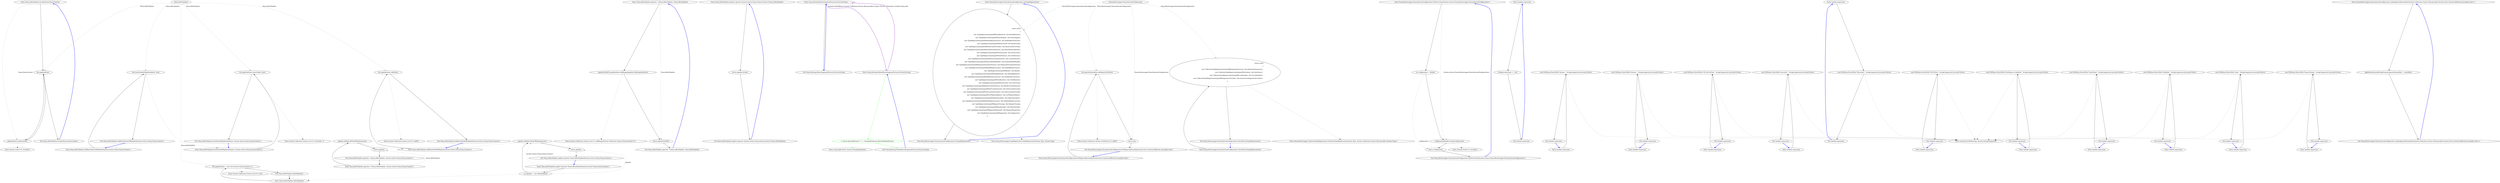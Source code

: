 digraph  {
m0_22 [cluster="Nancy.AfterPipeline.Invoke(Nancy.NancyContext)", file="DefaultRoutePatternMatcher.cs", label="Entry Nancy.AfterPipeline.Invoke(Nancy.NancyContext)", span="65-65"];
m0_23 [cluster="Nancy.AfterPipeline.Invoke(Nancy.NancyContext)", file="DefaultRoutePatternMatcher.cs", label="this.pipelineItems", span="67-67"];
m0_24 [cluster="Nancy.AfterPipeline.Invoke(Nancy.NancyContext)", file="DefaultRoutePatternMatcher.cs", label="pipelineItem.Invoke(context)", span="69-69"];
m0_25 [cluster="Nancy.AfterPipeline.Invoke(Nancy.NancyContext)", file="DefaultRoutePatternMatcher.cs", label="Exit Nancy.AfterPipeline.Invoke(Nancy.NancyContext)", span="65-65"];
m0_3 [cluster="System.Collections.Generic.List<T>.List()", file="DefaultRoutePatternMatcher.cs", label="Entry System.Collections.Generic.List<T>.List()", span="0-0"];
m0_33 [cluster="System.Collections.Generic.List<T>.Add(T)", file="DefaultRoutePatternMatcher.cs", label="Entry System.Collections.Generic.List<T>.Add(T)", span="0-0"];
m0_30 [cluster="Nancy.AfterPipeline.InsertItemAtPipelineIndex(int, System.Action<Nancy.NancyContext>)", file="DefaultRoutePatternMatcher.cs", label="Entry Nancy.AfterPipeline.InsertItemAtPipelineIndex(int, System.Action<Nancy.NancyContext>)", span="96-96"];
m0_34 [cluster="Nancy.AfterPipeline.InsertItemAtPipelineIndex(int, System.Action<Nancy.NancyContext>)", file="DefaultRoutePatternMatcher.cs", label="this.pipelineItems.Insert(index, item)", span="98-98"];
m0_35 [cluster="Nancy.AfterPipeline.InsertItemAtPipelineIndex(int, System.Action<Nancy.NancyContext>)", file="DefaultRoutePatternMatcher.cs", label="Exit Nancy.AfterPipeline.InsertItemAtPipelineIndex(int, System.Action<Nancy.NancyContext>)", span="96-96"];
m0_36 [cluster="System.Collections.Generic.List<T>.Insert(int, T)", file="DefaultRoutePatternMatcher.cs", label="Entry System.Collections.Generic.List<T>.Insert(int, T)", span="0-0"];
m0_17 [cluster="Nancy.AfterPipeline.operator +(Nancy.AfterPipeline, Nancy.AfterPipeline)", file="DefaultRoutePatternMatcher.cs", label="Entry Nancy.AfterPipeline.operator +(Nancy.AfterPipeline, Nancy.AfterPipeline)", span="59-59"];
m0_18 [cluster="Nancy.AfterPipeline.operator +(Nancy.AfterPipeline, Nancy.AfterPipeline)", file="DefaultRoutePatternMatcher.cs", label="pipelineToAddTo.pipelineItems.AddRange(pipelineToAdd.pipelineItems)", span="61-61"];
m0_19 [cluster="Nancy.AfterPipeline.operator +(Nancy.AfterPipeline, Nancy.AfterPipeline)", file="DefaultRoutePatternMatcher.cs", label="return pipelineToAddTo;", span="62-62"];
m0_20 [cluster="Nancy.AfterPipeline.operator +(Nancy.AfterPipeline, Nancy.AfterPipeline)", file="DefaultRoutePatternMatcher.cs", label="Exit Nancy.AfterPipeline.operator +(Nancy.AfterPipeline, Nancy.AfterPipeline)", span="59-59"];
m0_12 [cluster="Nancy.AfterPipeline.AddItemToEndOfPipeline(System.Action<Nancy.NancyContext>)", file="DefaultRoutePatternMatcher.cs", label="Entry Nancy.AfterPipeline.AddItemToEndOfPipeline(System.Action<Nancy.NancyContext>)", span="86-86"];
m0_31 [cluster="Nancy.AfterPipeline.AddItemToEndOfPipeline(System.Action<Nancy.NancyContext>)", file="DefaultRoutePatternMatcher.cs", label="this.pipelineItems.Add(item)", span="88-88"];
m0_32 [cluster="Nancy.AfterPipeline.AddItemToEndOfPipeline(System.Action<Nancy.NancyContext>)", file="DefaultRoutePatternMatcher.cs", label="Exit Nancy.AfterPipeline.AddItemToEndOfPipeline(System.Action<Nancy.NancyContext>)", span="86-86"];
m0_13 [cluster="Nancy.AfterPipeline.operator +(Nancy.AfterPipeline, System.Action<Nancy.NancyContext>)", file="DefaultRoutePatternMatcher.cs", label="Entry Nancy.AfterPipeline.operator +(Nancy.AfterPipeline, System.Action<Nancy.NancyContext>)", span="53-53"];
m0_14 [cluster="Nancy.AfterPipeline.operator +(Nancy.AfterPipeline, System.Action<Nancy.NancyContext>)", file="DefaultRoutePatternMatcher.cs", label="pipeline.AddItemToEndOfPipeline(action)", span="55-55"];
m0_15 [cluster="Nancy.AfterPipeline.operator +(Nancy.AfterPipeline, System.Action<Nancy.NancyContext>)", file="DefaultRoutePatternMatcher.cs", label="return pipeline;", span="56-56"];
m0_16 [cluster="Nancy.AfterPipeline.operator +(Nancy.AfterPipeline, System.Action<Nancy.NancyContext>)", file="DefaultRoutePatternMatcher.cs", label="Exit Nancy.AfterPipeline.operator +(Nancy.AfterPipeline, System.Action<Nancy.NancyContext>)", span="53-53"];
m0_4 [cluster="Nancy.AfterPipeline.implicit operator System.Action<Nancy.NancyContext>(Nancy.AfterPipeline)", file="DefaultRoutePatternMatcher.cs", label="Entry Nancy.AfterPipeline.implicit operator System.Action<Nancy.NancyContext>(Nancy.AfterPipeline)", span="41-41"];
m0_5 [cluster="Nancy.AfterPipeline.implicit operator System.Action<Nancy.NancyContext>(Nancy.AfterPipeline)", file="DefaultRoutePatternMatcher.cs", label="return pipeline.Invoke;", span="43-43"];
m0_6 [cluster="Nancy.AfterPipeline.implicit operator System.Action<Nancy.NancyContext>(Nancy.AfterPipeline)", file="DefaultRoutePatternMatcher.cs", label="Exit Nancy.AfterPipeline.implicit operator System.Action<Nancy.NancyContext>(Nancy.AfterPipeline)", span="41-41"];
m0_26 [cluster="System.Action<T>.Invoke(T)", file="DefaultRoutePatternMatcher.cs", label="Entry System.Action<T>.Invoke(T)", span="0-0"];
m0_27 [cluster="Nancy.AfterPipeline.AddItemToStartOfPipeline(System.Action<Nancy.NancyContext>)", file="DefaultRoutePatternMatcher.cs", label="Entry Nancy.AfterPipeline.AddItemToStartOfPipeline(System.Action<Nancy.NancyContext>)", span="77-77"];
m0_28 [cluster="Nancy.AfterPipeline.AddItemToStartOfPipeline(System.Action<Nancy.NancyContext>)", file="DefaultRoutePatternMatcher.cs", label="this.InsertItemAtPipelineIndex(0, item)", span="79-79"];
m0_29 [cluster="Nancy.AfterPipeline.AddItemToStartOfPipeline(System.Action<Nancy.NancyContext>)", file="DefaultRoutePatternMatcher.cs", label="Exit Nancy.AfterPipeline.AddItemToStartOfPipeline(System.Action<Nancy.NancyContext>)", span="77-77"];
m0_0 [cluster="Nancy.AfterPipeline.AfterPipeline()", file="DefaultRoutePatternMatcher.cs", label="Entry Nancy.AfterPipeline.AfterPipeline()", span="25-25"];
m0_1 [cluster="Nancy.AfterPipeline.AfterPipeline()", file="DefaultRoutePatternMatcher.cs", label="this.pipelineItems = new List<Action<NancyContext>>()", span="27-27"];
m0_2 [cluster="Nancy.AfterPipeline.AfterPipeline()", file="DefaultRoutePatternMatcher.cs", label="Exit Nancy.AfterPipeline.AfterPipeline()", span="25-25"];
m0_7 [cluster="Nancy.AfterPipeline.implicit operator Nancy.AfterPipeline(System.Action<Nancy.NancyContext>)", file="DefaultRoutePatternMatcher.cs", label="Entry Nancy.AfterPipeline.implicit operator Nancy.AfterPipeline(System.Action<Nancy.NancyContext>)", span="46-46"];
m0_8 [cluster="Nancy.AfterPipeline.implicit operator Nancy.AfterPipeline(System.Action<Nancy.NancyContext>)", file="DefaultRoutePatternMatcher.cs", label="var pipeline = new AfterPipeline()", span="48-48"];
m0_9 [cluster="Nancy.AfterPipeline.implicit operator Nancy.AfterPipeline(System.Action<Nancy.NancyContext>)", file="DefaultRoutePatternMatcher.cs", label="pipeline.AddItemToEndOfPipeline(action)", span="49-49"];
m0_10 [cluster="Nancy.AfterPipeline.implicit operator Nancy.AfterPipeline(System.Action<Nancy.NancyContext>)", file="DefaultRoutePatternMatcher.cs", label="return pipeline;", span="50-50"];
m0_11 [cluster="Nancy.AfterPipeline.implicit operator Nancy.AfterPipeline(System.Action<Nancy.NancyContext>)", file="DefaultRoutePatternMatcher.cs", label="Exit Nancy.AfterPipeline.implicit operator Nancy.AfterPipeline(System.Action<Nancy.NancyContext>)", span="46-46"];
m0_21 [cluster="System.Collections.Generic.List<T>.AddRange(System.Collections.Generic.IEnumerable<T>)", file="DefaultRoutePatternMatcher.cs", label="Entry System.Collections.Generic.List<T>.AddRange(System.Collections.Generic.IEnumerable<T>)", span="0-0"];
m0_37 [file="DefaultRoutePatternMatcher.cs", label="Nancy.AfterPipeline", span=""];
m2_0 [cluster="Nancy.Routing.IRouteSegmentExtractor.Extract(string)", file="IRouteSegmentExtractor.cs", label="Entry Nancy.Routing.IRouteSegmentExtractor.Extract(string)", span="15-15"];
m2_1 [cluster="Nancy.Routing.IRouteSegmentExtractor.Extract(string)", file="IRouteSegmentExtractor.cs", label="Exit Nancy.Routing.IRouteSegmentExtractor.Extract(string)", span="15-15"];
m2_2 [cluster="Nancy.Routing.DefaultRouteSegmentExtractor.Extract(string)", file="IRouteSegmentExtractor.cs", label="Entry Nancy.Routing.DefaultRouteSegmentExtractor.Extract(string)", span="28-28"];
m2_3 [cluster="Nancy.Routing.DefaultRouteSegmentExtractor.Extract(string)", color=green, community=0, file="IRouteSegmentExtractor.cs", label="3: return path.Split(new[] { '/' }, StringSplitOptions.RemoveEmptyEntries);", span="30-30"];
m2_4 [cluster="Nancy.Routing.DefaultRouteSegmentExtractor.Extract(string)", file="IRouteSegmentExtractor.cs", label="Exit Nancy.Routing.DefaultRouteSegmentExtractor.Extract(string)", span="28-28"];
m2_5 [cluster="string.Split(char[], System.StringSplitOptions)", file="IRouteSegmentExtractor.cs", label="Entry string.Split(char[], System.StringSplitOptions)", span="0-0"];
m3_46 [cluster="Nancy.Bootstrapper.NancyInternalConfiguration.GetTypeRegistations()", file="NancyInternalConfiguration.cs", label="Entry Nancy.Bootstrapper.NancyInternalConfiguration.GetTypeRegistations()", span="214-214"];
m3_47 [cluster="Nancy.Bootstrapper.NancyInternalConfiguration.GetTypeRegistations()", file="NancyInternalConfiguration.cs", label="return new[]\r\n            {\r\n                new TypeRegistration(typeof(IRouteResolver), this.RouteResolver),\r\n                new TypeRegistration(typeof(INancyEngine), this.NancyEngine),\r\n                new TypeRegistration(typeof(IModuleKeyGenerator), this.ModuleKeyGenerator),\r\n                new TypeRegistration(typeof(IRouteCache), this.RouteCache),\r\n                new TypeRegistration(typeof(IRouteCacheProvider), this.RouteCacheProvider),\r\n                new TypeRegistration(typeof(IRoutePatternMatcher), this.RoutePatternMatcher),\r\n                new TypeRegistration(typeof(IViewLocator), this.ViewLocator),\r\n                new TypeRegistration(typeof(IViewFactory), this.ViewFactory),\r\n                new TypeRegistration(typeof(INancyContextFactory), this.ContextFactory),\r\n                new TypeRegistration(typeof(INancyModuleBuilder), this.NancyModuleBuilder),\r\n                new TypeRegistration(typeof(IResponseFormatterFactory), this.ResponseFormatterFactory),\r\n                new TypeRegistration(typeof(IModelBinderLocator), this.ModelBinderLocator), \r\n                new TypeRegistration(typeof(IBinder), this.Binder), \r\n                new TypeRegistration(typeof(BindingDefaults), this.BindingDefaults), \r\n                new TypeRegistration(typeof(IFieldNameConverter), this.FieldNameConverter), \r\n                new TypeRegistration(typeof(IViewResolver), this.ViewResolver),\r\n                new TypeRegistration(typeof(IViewCache), this.ViewCache),\r\n                new TypeRegistration(typeof(IRenderContextFactory), this.RenderContextFactory),\r\n                new TypeRegistration(typeof(IViewLocationCache), this.ViewLocationCache),\r\n                new TypeRegistration(typeof(IViewLocationProvider), this.ViewLocationProvider),\r\n                new TypeRegistration(typeof(ICsrfTokenValidator), this.CsrfTokenValidator), \r\n                new TypeRegistration(typeof(IObjectSerializer), this.ObjectSerializer), \r\n                new TypeRegistration(typeof(IModelValidatorLocator), this.ModelValidatorLocator),\r\n                new TypeRegistration(typeof(IRequestTracing), this.RequestTracing),\r\n                new TypeRegistration(typeof(IRouteInvoker), this.RouteInvoker),\r\n                new TypeRegistration(typeof(IRequestDispatcher), this.RequestDispatcher),\r\n                new TypeRegistration(typeof(IDiagnostics), this.Diagnostics), \r\n            };", span="216-245"];
m3_48 [cluster="Nancy.Bootstrapper.NancyInternalConfiguration.GetTypeRegistations()", file="NancyInternalConfiguration.cs", label="Exit Nancy.Bootstrapper.NancyInternalConfiguration.GetTypeRegistations()", span="214-214"];
m3_58 [cluster="System.Collections.Generic.ICollection<T>.Add(T)", file="NancyInternalConfiguration.cs", label="Entry System.Collections.Generic.ICollection<T>.Add(T)", span="0-0"];
m3_54 [cluster="Nancy.Bootstrapper.NancyInternalConfiguration.WithIgnoredAssembly(System.Func<System.Reflection.Assembly, bool>)", file="NancyInternalConfiguration.cs", label="Entry Nancy.Bootstrapper.NancyInternalConfiguration.WithIgnoredAssembly(System.Func<System.Reflection.Assembly, bool>)", span="268-268"];
m3_55 [cluster="Nancy.Bootstrapper.NancyInternalConfiguration.WithIgnoredAssembly(System.Func<System.Reflection.Assembly, bool>)", file="NancyInternalConfiguration.cs", label="this.ignoredAssemblies.Add(ignorePredicate)", span="270-270"];
m3_56 [cluster="Nancy.Bootstrapper.NancyInternalConfiguration.WithIgnoredAssembly(System.Func<System.Reflection.Assembly, bool>)", file="NancyInternalConfiguration.cs", label="return this;", span="272-272"];
m3_57 [cluster="Nancy.Bootstrapper.NancyInternalConfiguration.WithIgnoredAssembly(System.Func<System.Reflection.Assembly, bool>)", file="NancyInternalConfiguration.cs", label="Exit Nancy.Bootstrapper.NancyInternalConfiguration.WithIgnoredAssembly(System.Func<System.Reflection.Assembly, bool>)", span="268-268"];
m3_49 [cluster="Nancy.Bootstrapper.TypeRegistration.TypeRegistration(System.Type, System.Type)", file="NancyInternalConfiguration.cs", label="Entry Nancy.Bootstrapper.TypeRegistration.TypeRegistration(System.Type, System.Type)", span="14-14"];
m3_50 [cluster="Nancy.Bootstrapper.NancyInternalConfiguration.GetCollectionTypeRegistrations()", file="NancyInternalConfiguration.cs", label="Entry Nancy.Bootstrapper.NancyInternalConfiguration.GetCollectionTypeRegistrations()", span="252-252"];
m3_51 [cluster="Nancy.Bootstrapper.NancyInternalConfiguration.GetCollectionTypeRegistrations()", file="NancyInternalConfiguration.cs", label="return new[]\r\n            {\r\n                new CollectionTypeRegistration(typeof(IResponseProcessor), this.ResponseProcessors), \r\n                new CollectionTypeRegistration(typeof(ISerializer), this.Serializers), \r\n                new CollectionTypeRegistration(typeof(IErrorHandler), this.ErrorHandlers), \r\n                new CollectionTypeRegistration(typeof(IDiagnosticsProvider), this.InteractiveDiagnosticProviders), \r\n            };", span="254-260"];
m3_52 [cluster="Nancy.Bootstrapper.NancyInternalConfiguration.GetCollectionTypeRegistrations()", file="NancyInternalConfiguration.cs", label="Exit Nancy.Bootstrapper.NancyInternalConfiguration.GetCollectionTypeRegistrations()", span="252-252"];
m3_40 [cluster="Nancy.Bootstrapper.NancyInternalConfiguration.WithOverrides(System.Action<Nancy.Bootstrapper.NancyInternalConfiguration>)", file="NancyInternalConfiguration.cs", label="Entry Nancy.Bootstrapper.NancyInternalConfiguration.WithOverrides(System.Action<Nancy.Bootstrapper.NancyInternalConfiguration>)", span="201-201"];
m3_41 [cluster="Nancy.Bootstrapper.NancyInternalConfiguration.WithOverrides(System.Action<Nancy.Bootstrapper.NancyInternalConfiguration>)", file="NancyInternalConfiguration.cs", label="var configuration = Default", span="203-203"];
m3_42 [cluster="Nancy.Bootstrapper.NancyInternalConfiguration.WithOverrides(System.Action<Nancy.Bootstrapper.NancyInternalConfiguration>)", file="NancyInternalConfiguration.cs", label="configurationBuilder.Invoke(configuration)", span="205-205"];
m3_43 [cluster="Nancy.Bootstrapper.NancyInternalConfiguration.WithOverrides(System.Action<Nancy.Bootstrapper.NancyInternalConfiguration>)", file="NancyInternalConfiguration.cs", label="return configuration;", span="207-207"];
m3_44 [cluster="Nancy.Bootstrapper.NancyInternalConfiguration.WithOverrides(System.Action<Nancy.Bootstrapper.NancyInternalConfiguration>)", file="NancyInternalConfiguration.cs", label="Exit Nancy.Bootstrapper.NancyInternalConfiguration.WithOverrides(System.Action<Nancy.Bootstrapper.NancyInternalConfiguration>)", span="201-201"];
m3_53 [cluster="Nancy.Bootstrapper.CollectionTypeRegistration.CollectionTypeRegistration(System.Type, System.Collections.Generic.IEnumerable<System.Type>)", file="NancyInternalConfiguration.cs", label="Entry Nancy.Bootstrapper.CollectionTypeRegistration.CollectionTypeRegistration(System.Type, System.Collections.Generic.IEnumerable<System.Type>)", span="19-19"];
m3_45 [cluster="System.Action<T>.Invoke(T)", file="NancyInternalConfiguration.cs", label="Entry System.Action<T>.Invoke(T)", span="0-0"];
m3_37 [cluster="lambda expression", file="NancyInternalConfiguration.cs", label="Entry lambda expression", span="187-187"];
m3_0 [cluster="lambda expression", file="NancyInternalConfiguration.cs", label="Entry lambda expression", span="35-35"];
m3_1 [cluster="lambda expression", file="NancyInternalConfiguration.cs", label="asm.FullName.StartsWith(''Microsoft.'', StringComparison.InvariantCulture)", span="35-35"];
m3_2 [cluster="lambda expression", file="NancyInternalConfiguration.cs", label="Exit lambda expression", span="35-35"];
m3_4 [cluster="lambda expression", file="NancyInternalConfiguration.cs", label="Entry lambda expression", span="36-36"];
m3_5 [cluster="lambda expression", file="NancyInternalConfiguration.cs", label="asm.FullName.StartsWith(''System.'', StringComparison.InvariantCulture)", span="36-36"];
m3_6 [cluster="lambda expression", file="NancyInternalConfiguration.cs", label="Exit lambda expression", span="36-36"];
m3_7 [cluster="lambda expression", file="NancyInternalConfiguration.cs", label="Entry lambda expression", span="37-37"];
m3_8 [cluster="lambda expression", file="NancyInternalConfiguration.cs", label="asm.FullName.StartsWith(''System,'', StringComparison.InvariantCulture)", span="37-37"];
m3_9 [cluster="lambda expression", file="NancyInternalConfiguration.cs", label="Exit lambda expression", span="37-37"];
m3_10 [cluster="lambda expression", file="NancyInternalConfiguration.cs", label="Entry lambda expression", span="38-38"];
m3_11 [cluster="lambda expression", file="NancyInternalConfiguration.cs", label="asm.FullName.StartsWith(''CR_ExtUnitTest'', StringComparison.InvariantCulture)", span="38-38"];
m3_12 [cluster="lambda expression", file="NancyInternalConfiguration.cs", label="Exit lambda expression", span="38-38"];
m3_13 [cluster="lambda expression", file="NancyInternalConfiguration.cs", label="Entry lambda expression", span="39-39"];
m3_14 [cluster="lambda expression", file="NancyInternalConfiguration.cs", label="asm.FullName.StartsWith(''mscorlib,'', StringComparison.InvariantCulture)", span="39-39"];
m3_15 [cluster="lambda expression", file="NancyInternalConfiguration.cs", label="Exit lambda expression", span="39-39"];
m3_16 [cluster="lambda expression", file="NancyInternalConfiguration.cs", label="Entry lambda expression", span="40-40"];
m3_17 [cluster="lambda expression", file="NancyInternalConfiguration.cs", label="asm.FullName.StartsWith(''CR_VSTest'', StringComparison.InvariantCulture)", span="40-40"];
m3_18 [cluster="lambda expression", file="NancyInternalConfiguration.cs", label="Exit lambda expression", span="40-40"];
m3_19 [cluster="lambda expression", file="NancyInternalConfiguration.cs", label="Entry lambda expression", span="41-41"];
m3_20 [cluster="lambda expression", file="NancyInternalConfiguration.cs", label="asm.FullName.StartsWith(''DevExpress.CodeRush'', StringComparison.InvariantCulture)", span="41-41"];
m3_21 [cluster="lambda expression", file="NancyInternalConfiguration.cs", label="Exit lambda expression", span="41-41"];
m3_22 [cluster="lambda expression", file="NancyInternalConfiguration.cs", label="Entry lambda expression", span="42-42"];
m3_23 [cluster="lambda expression", file="NancyInternalConfiguration.cs", label="asm.FullName.StartsWith(''IronPython'', StringComparison.InvariantCulture)", span="42-42"];
m3_24 [cluster="lambda expression", file="NancyInternalConfiguration.cs", label="Exit lambda expression", span="42-42"];
m3_25 [cluster="lambda expression", file="NancyInternalConfiguration.cs", label="Entry lambda expression", span="43-43"];
m3_26 [cluster="lambda expression", file="NancyInternalConfiguration.cs", label="asm.FullName.StartsWith(''IronRuby'', StringComparison.InvariantCulture)", span="43-43"];
m3_27 [cluster="lambda expression", file="NancyInternalConfiguration.cs", label="Exit lambda expression", span="43-43"];
m3_28 [cluster="lambda expression", file="NancyInternalConfiguration.cs", label="Entry lambda expression", span="44-44"];
m3_29 [cluster="lambda expression", file="NancyInternalConfiguration.cs", label="asm.FullName.StartsWith(''xunit'', StringComparison.InvariantCulture)", span="44-44"];
m3_30 [cluster="lambda expression", file="NancyInternalConfiguration.cs", label="Exit lambda expression", span="44-44"];
m3_31 [cluster="lambda expression", file="NancyInternalConfiguration.cs", label="Entry lambda expression", span="45-45"];
m3_32 [cluster="lambda expression", file="NancyInternalConfiguration.cs", label="asm.FullName.StartsWith(''Nancy.Testing'', StringComparison.InvariantCulture)", span="45-45"];
m3_33 [cluster="lambda expression", file="NancyInternalConfiguration.cs", label="Exit lambda expression", span="45-45"];
m3_38 [cluster="lambda expression", file="NancyInternalConfiguration.cs", label="tr.RegistrationType == null", span="187-187"];
m3_39 [cluster="lambda expression", file="NancyInternalConfiguration.cs", label="Exit lambda expression", span="187-187"];
m3_34 [cluster="Nancy.Bootstrapper.NancyInternalConfiguration.UpdateIgnoredAssemblies(System.Collections.Generic.IEnumerable<System.Func<System.Reflection.Assembly, bool>>)", file="NancyInternalConfiguration.cs", label="Entry Nancy.Bootstrapper.NancyInternalConfiguration.UpdateIgnoredAssemblies(System.Collections.Generic.IEnumerable<System.Func<System.Reflection.Assembly, bool>>)", span="173-173"];
m3_35 [cluster="Nancy.Bootstrapper.NancyInternalConfiguration.UpdateIgnoredAssemblies(System.Collections.Generic.IEnumerable<System.Func<System.Reflection.Assembly, bool>>)", file="NancyInternalConfiguration.cs", label="AppDomainAssemblyTypeScanner.IgnoredAssemblies = assemblies", span="175-175"];
m3_36 [cluster="Nancy.Bootstrapper.NancyInternalConfiguration.UpdateIgnoredAssemblies(System.Collections.Generic.IEnumerable<System.Func<System.Reflection.Assembly, bool>>)", file="NancyInternalConfiguration.cs", label="Exit Nancy.Bootstrapper.NancyInternalConfiguration.UpdateIgnoredAssemblies(System.Collections.Generic.IEnumerable<System.Func<System.Reflection.Assembly, bool>>)", span="173-173"];
m3_3 [cluster="string.StartsWith(string, System.StringComparison)", file="NancyInternalConfiguration.cs", label="Entry string.StartsWith(string, System.StringComparison)", span="0-0"];
m3_59 [file="NancyInternalConfiguration.cs", label="Nancy.Bootstrapper.NancyInternalConfiguration", span=""];
m0_22 -> m0_23  [key=0, style=solid];
m0_22 -> m0_24  [color=darkseagreen4, key=1, label="Nancy.NancyContext", style=dashed];
m0_23 -> m0_24  [key=0, style=solid];
m0_23 -> m0_25  [key=0, style=solid];
m0_24 -> m0_23  [key=0, style=solid];
m0_24 -> m0_26  [key=2, style=dotted];
m0_25 -> m0_22  [color=blue, key=0, style=bold];
m0_30 -> m0_34  [key=0, style=solid];
m0_34 -> m0_35  [key=0, style=solid];
m0_34 -> m0_36  [key=2, style=dotted];
m0_35 -> m0_30  [color=blue, key=0, style=bold];
m0_17 -> m0_18  [key=0, style=solid];
m0_17 -> m0_19  [color=darkseagreen4, key=1, label="Nancy.AfterPipeline", style=dashed];
m0_18 -> m0_19  [key=0, style=solid];
m0_18 -> m0_21  [key=2, style=dotted];
m0_19 -> m0_20  [key=0, style=solid];
m0_20 -> m0_17  [color=blue, key=0, style=bold];
m0_12 -> m0_31  [key=0, style=solid];
m0_31 -> m0_32  [key=0, style=solid];
m0_31 -> m0_33  [key=2, style=dotted];
m0_32 -> m0_12  [color=blue, key=0, style=bold];
m0_13 -> m0_14  [key=0, style=solid];
m0_13 -> m0_15  [color=darkseagreen4, key=1, label="Nancy.AfterPipeline", style=dashed];
m0_14 -> m0_15  [key=0, style=solid];
m0_14 -> m0_12  [key=2, style=dotted];
m0_15 -> m0_16  [key=0, style=solid];
m0_16 -> m0_13  [color=blue, key=0, style=bold];
m0_4 -> m0_5  [key=0, style=solid];
m0_5 -> m0_6  [key=0, style=solid];
m0_6 -> m0_4  [color=blue, key=0, style=bold];
m0_27 -> m0_28  [key=0, style=solid];
m0_28 -> m0_29  [key=0, style=solid];
m0_28 -> m0_30  [key=2, style=dotted];
m0_29 -> m0_27  [color=blue, key=0, style=bold];
m0_0 -> m0_1  [key=0, style=solid];
m0_1 -> m0_2  [key=0, style=solid];
m0_1 -> m0_3  [key=2, style=dotted];
m0_2 -> m0_0  [color=blue, key=0, style=bold];
m0_7 -> m0_8  [key=0, style=solid];
m0_7 -> m0_9  [color=darkseagreen4, key=1, label="System.Action<Nancy.NancyContext>", style=dashed];
m0_8 -> m0_9  [key=0, style=solid];
m0_8 -> m0_0  [key=2, style=dotted];
m0_8 -> m0_10  [color=darkseagreen4, key=1, label=pipeline, style=dashed];
m0_9 -> m0_10  [key=0, style=solid];
m0_9 -> m0_12  [key=2, style=dotted];
m0_10 -> m0_11  [key=0, style=solid];
m0_11 -> m0_7  [color=blue, key=0, style=bold];
m0_37 -> m0_1  [color=darkseagreen4, key=1, label="Nancy.AfterPipeline", style=dashed];
m0_37 -> m0_23  [color=darkseagreen4, key=1, label="Nancy.AfterPipeline", style=dashed];
m0_37 -> m0_28  [color=darkseagreen4, key=1, label="Nancy.AfterPipeline", style=dashed];
m0_37 -> m0_31  [color=darkseagreen4, key=1, label="Nancy.AfterPipeline", style=dashed];
m0_37 -> m0_34  [color=darkseagreen4, key=1, label="Nancy.AfterPipeline", style=dashed];
m2_0 -> m2_2  [color=darkorchid, key=3, label="method methodReturn System.Collections.Generic.IEnumerable<string> Extract", style=bold];
m2_0 -> m2_1  [key=0, style=solid];
m2_1 -> m2_0  [color=blue, key=0, style=bold];
m2_2 -> m2_3  [color=green, key=0, style=solid];
m2_2 -> m2_0  [color=darkorchid, key=3, label="Parameter variable string path", style=bold];
m2_3 -> m2_4  [color=green, key=0, style=solid];
m2_3 -> m2_5  [color=green, key=2, style=dotted];
m2_4 -> m2_2  [color=blue, key=0, style=bold];
m3_46 -> m3_47  [key=0, style=solid];
m3_47 -> m3_48  [key=0, style=solid];
m3_47 -> m3_49  [key=2, style=dotted];
m3_48 -> m3_46  [color=blue, key=0, style=bold];
m3_54 -> m3_55  [key=0, style=solid];
m3_55 -> m3_56  [key=0, style=solid];
m3_55 -> m3_58  [key=2, style=dotted];
m3_56 -> m3_57  [key=0, style=solid];
m3_57 -> m3_54  [color=blue, key=0, style=bold];
m3_50 -> m3_51  [key=0, style=solid];
m3_51 -> m3_52  [key=0, style=solid];
m3_51 -> m3_53  [key=2, style=dotted];
m3_52 -> m3_50  [color=blue, key=0, style=bold];
m3_40 -> m3_41  [key=0, style=solid];
m3_40 -> m3_42  [color=darkseagreen4, key=1, label="System.Action<Nancy.Bootstrapper.NancyInternalConfiguration>", style=dashed];
m3_41 -> m3_42  [key=0, style=solid];
m3_41 -> m3_43  [color=darkseagreen4, key=1, label=configuration, style=dashed];
m3_42 -> m3_43  [key=0, style=solid];
m3_42 -> m3_45  [key=2, style=dotted];
m3_43 -> m3_44  [key=0, style=solid];
m3_44 -> m3_40  [color=blue, key=0, style=bold];
m3_37 -> m3_38  [key=0, style=solid];
m3_0 -> m3_1  [key=0, style=solid];
m3_1 -> m3_2  [key=0, style=solid];
m3_1 -> m3_3  [key=2, style=dotted];
m3_2 -> m3_0  [color=blue, key=0, style=bold];
m3_4 -> m3_5  [key=0, style=solid];
m3_5 -> m3_6  [key=0, style=solid];
m3_5 -> m3_3  [key=2, style=dotted];
m3_6 -> m3_4  [color=blue, key=0, style=bold];
m3_7 -> m3_8  [key=0, style=solid];
m3_8 -> m3_9  [key=0, style=solid];
m3_8 -> m3_3  [key=2, style=dotted];
m3_9 -> m3_7  [color=blue, key=0, style=bold];
m3_10 -> m3_11  [key=0, style=solid];
m3_11 -> m3_12  [key=0, style=solid];
m3_11 -> m3_3  [key=2, style=dotted];
m3_12 -> m3_10  [color=blue, key=0, style=bold];
m3_13 -> m3_14  [key=0, style=solid];
m3_14 -> m3_15  [key=0, style=solid];
m3_14 -> m3_3  [key=2, style=dotted];
m3_15 -> m3_13  [color=blue, key=0, style=bold];
m3_16 -> m3_17  [key=0, style=solid];
m3_17 -> m3_18  [key=0, style=solid];
m3_17 -> m3_3  [key=2, style=dotted];
m3_18 -> m3_16  [color=blue, key=0, style=bold];
m3_19 -> m3_20  [key=0, style=solid];
m3_20 -> m3_21  [key=0, style=solid];
m3_20 -> m3_3  [key=2, style=dotted];
m3_21 -> m3_19  [color=blue, key=0, style=bold];
m3_22 -> m3_23  [key=0, style=solid];
m3_23 -> m3_24  [key=0, style=solid];
m3_23 -> m3_3  [key=2, style=dotted];
m3_24 -> m3_22  [color=blue, key=0, style=bold];
m3_25 -> m3_26  [key=0, style=solid];
m3_26 -> m3_27  [key=0, style=solid];
m3_26 -> m3_3  [key=2, style=dotted];
m3_27 -> m3_25  [color=blue, key=0, style=bold];
m3_28 -> m3_29  [key=0, style=solid];
m3_29 -> m3_30  [key=0, style=solid];
m3_29 -> m3_3  [key=2, style=dotted];
m3_30 -> m3_28  [color=blue, key=0, style=bold];
m3_31 -> m3_32  [key=0, style=solid];
m3_32 -> m3_33  [key=0, style=solid];
m3_32 -> m3_3  [key=2, style=dotted];
m3_33 -> m3_31  [color=blue, key=0, style=bold];
m3_38 -> m3_39  [key=0, style=solid];
m3_39 -> m3_37  [color=blue, key=0, style=bold];
m3_34 -> m3_35  [key=0, style=solid];
m3_35 -> m3_36  [key=0, style=solid];
m3_36 -> m3_34  [color=blue, key=0, style=bold];
m3_59 -> m3_47  [color=darkseagreen4, key=1, label="Nancy.Bootstrapper.NancyInternalConfiguration", style=dashed];
m3_59 -> m3_51  [color=darkseagreen4, key=1, label="Nancy.Bootstrapper.NancyInternalConfiguration", style=dashed];
m3_59 -> m3_55  [color=darkseagreen4, key=1, label="Nancy.Bootstrapper.NancyInternalConfiguration", style=dashed];
m3_59 -> m3_56  [color=darkseagreen4, key=1, label="Nancy.Bootstrapper.NancyInternalConfiguration", style=dashed];
}
